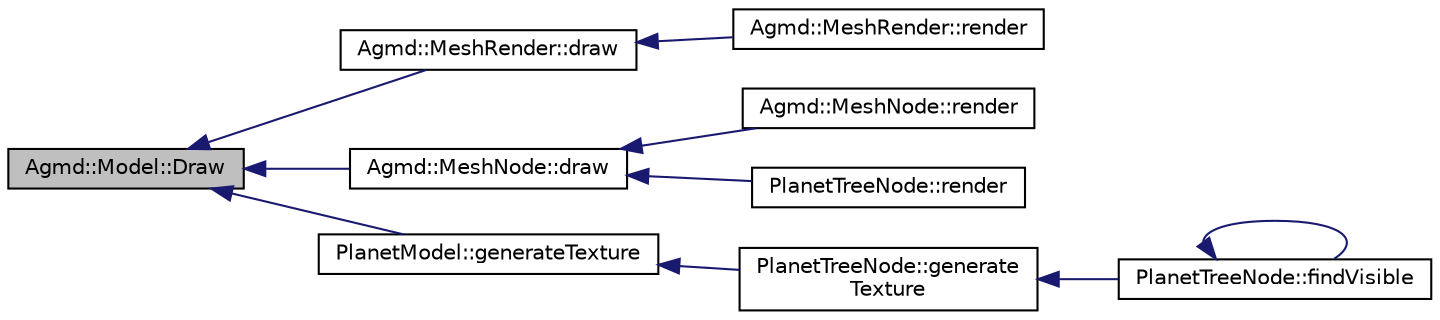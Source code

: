 digraph "Agmd::Model::Draw"
{
  edge [fontname="Helvetica",fontsize="10",labelfontname="Helvetica",labelfontsize="10"];
  node [fontname="Helvetica",fontsize="10",shape=record];
  rankdir="LR";
  Node1 [label="Agmd::Model::Draw",height=0.2,width=0.4,color="black", fillcolor="grey75", style="filled" fontcolor="black"];
  Node1 -> Node2 [dir="back",color="midnightblue",fontsize="10",style="solid",fontname="Helvetica"];
  Node2 [label="Agmd::MeshRender::draw",height=0.2,width=0.4,color="black", fillcolor="white", style="filled",URL="$class_agmd_1_1_mesh_render.html#a4d0e321f6498e233ee0912032cda8c45"];
  Node2 -> Node3 [dir="back",color="midnightblue",fontsize="10",style="solid",fontname="Helvetica"];
  Node3 [label="Agmd::MeshRender::render",height=0.2,width=0.4,color="black", fillcolor="white", style="filled",URL="$class_agmd_1_1_mesh_render.html#a3052b6e1e2b1d90ab2a77f24444c6273"];
  Node1 -> Node4 [dir="back",color="midnightblue",fontsize="10",style="solid",fontname="Helvetica"];
  Node4 [label="Agmd::MeshNode::draw",height=0.2,width=0.4,color="black", fillcolor="white", style="filled",URL="$class_agmd_1_1_mesh_node.html#a8b905212c90d73b820531b36ea9bb0a9"];
  Node4 -> Node5 [dir="back",color="midnightblue",fontsize="10",style="solid",fontname="Helvetica"];
  Node5 [label="Agmd::MeshNode::render",height=0.2,width=0.4,color="black", fillcolor="white", style="filled",URL="$class_agmd_1_1_mesh_node.html#a4152144e5d07304bb44001a5e97571a5"];
  Node4 -> Node6 [dir="back",color="midnightblue",fontsize="10",style="solid",fontname="Helvetica"];
  Node6 [label="PlanetTreeNode::render",height=0.2,width=0.4,color="black", fillcolor="white", style="filled",URL="$class_planet_tree_node.html#a54479e30d42d32cbb904b2d396646eaa"];
  Node1 -> Node7 [dir="back",color="midnightblue",fontsize="10",style="solid",fontname="Helvetica"];
  Node7 [label="PlanetModel::generateTexture",height=0.2,width=0.4,color="black", fillcolor="white", style="filled",URL="$class_planet_model.html#ae46743410636735396db8d14e606e560"];
  Node7 -> Node8 [dir="back",color="midnightblue",fontsize="10",style="solid",fontname="Helvetica"];
  Node8 [label="PlanetTreeNode::generate\lTexture",height=0.2,width=0.4,color="black", fillcolor="white", style="filled",URL="$class_planet_tree_node.html#a6551b608c3765cc429d6cb2b1107a705"];
  Node8 -> Node9 [dir="back",color="midnightblue",fontsize="10",style="solid",fontname="Helvetica"];
  Node9 [label="PlanetTreeNode::findVisible",height=0.2,width=0.4,color="black", fillcolor="white", style="filled",URL="$class_planet_tree_node.html#a7e08300b24c7656d04debb88f07c9cfe"];
  Node9 -> Node9 [dir="back",color="midnightblue",fontsize="10",style="solid",fontname="Helvetica"];
}
